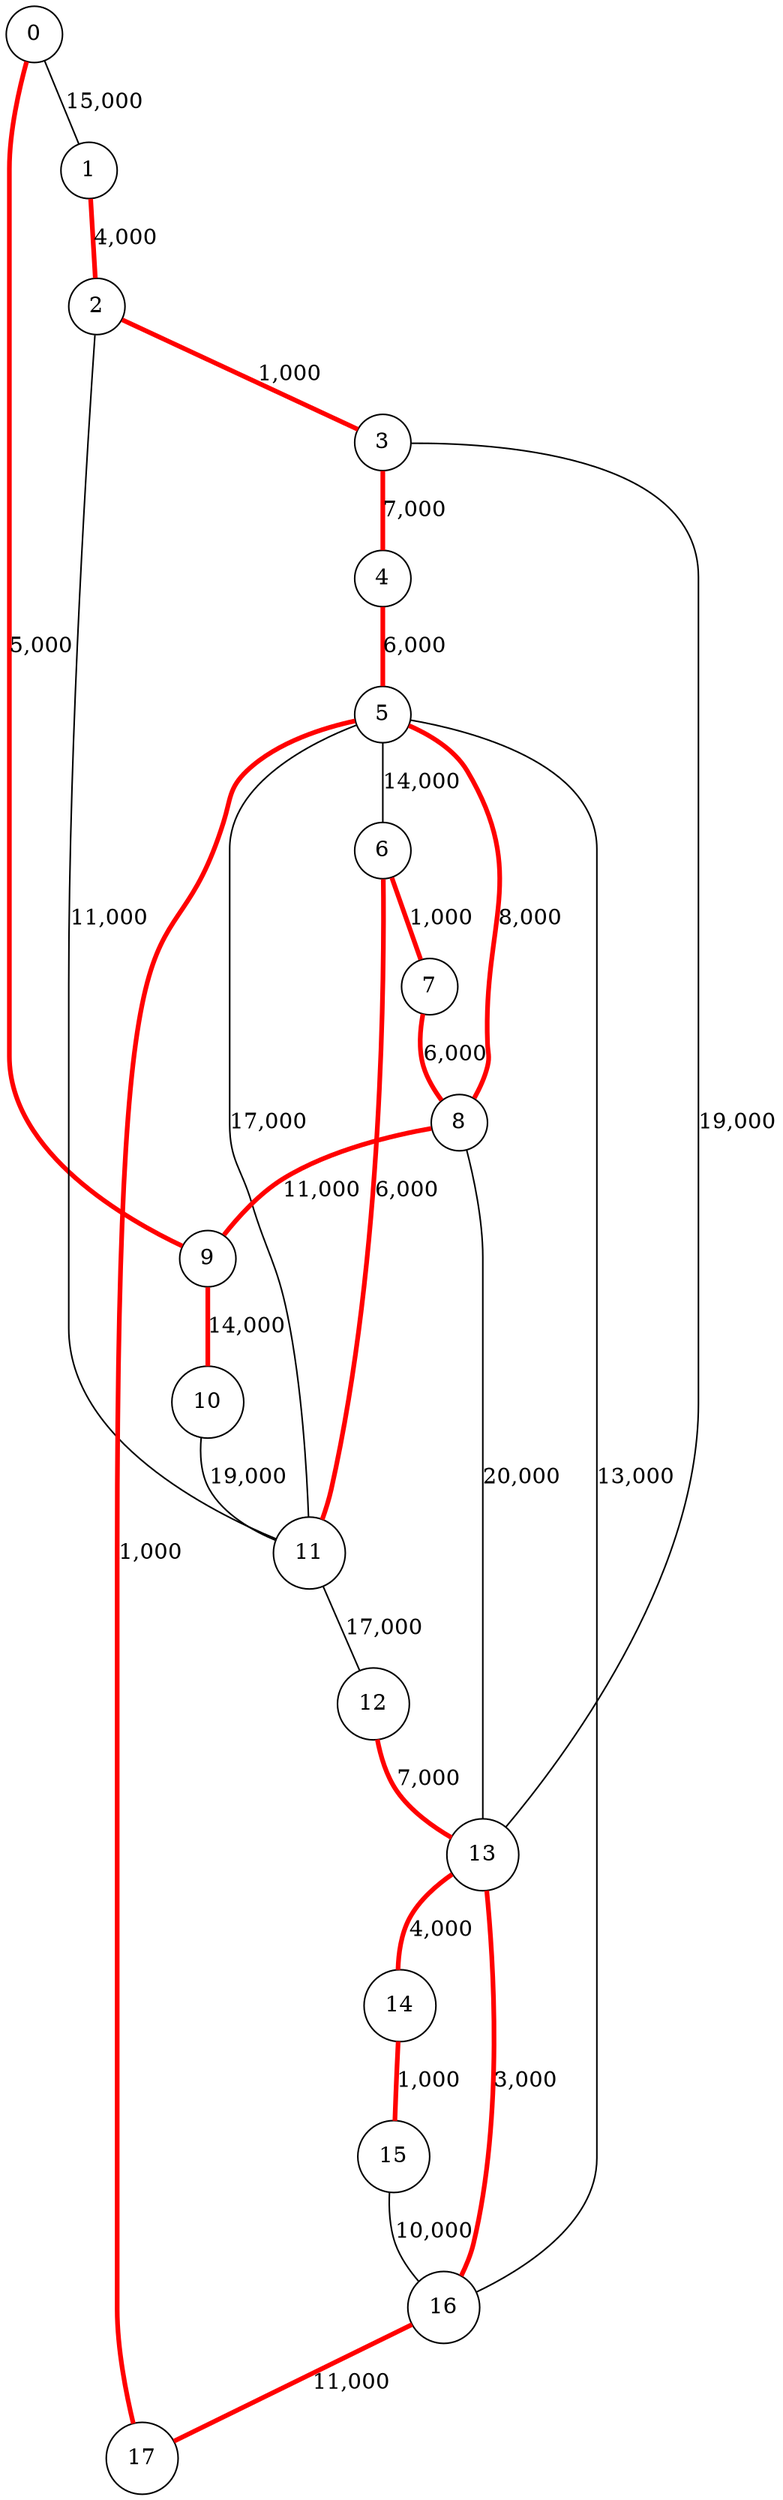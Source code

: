 graph G {
  overlap=false; splines=true; fontsize=10;
  0 [shape=circle];
  1 [shape=circle];
  2 [shape=circle];
  3 [shape=circle];
  4 [shape=circle];
  5 [shape=circle];
  6 [shape=circle];
  7 [shape=circle];
  8 [shape=circle];
  9 [shape=circle];
  10 [shape=circle];
  11 [shape=circle];
  12 [shape=circle];
  13 [shape=circle];
  14 [shape=circle];
  15 [shape=circle];
  16 [shape=circle];
  17 [shape=circle];
  0 -- 9 [label="5,000",color=red,penwidth=3];
  0 -- 1 [label="15,000"];
  1 -- 2 [label="4,000",color=red,penwidth=3];
  2 -- 11 [label="11,000"];
  2 -- 3 [label="1,000",color=red,penwidth=3];
  3 -- 4 [label="7,000",color=red,penwidth=3];
  3 -- 13 [label="19,000"];
  4 -- 5 [label="6,000",color=red,penwidth=3];
  5 -- 11 [label="17,000"];
  5 -- 17 [label="1,000",color=red,penwidth=3];
  5 -- 6 [label="14,000"];
  5 -- 16 [label="13,000"];
  5 -- 8 [label="8,000",color=red,penwidth=3];
  6 -- 7 [label="1,000",color=red,penwidth=3];
  6 -- 11 [label="6,000",color=red,penwidth=3];
  7 -- 8 [label="6,000",color=red,penwidth=3];
  8 -- 9 [label="11,000",color=red,penwidth=3];
  8 -- 13 [label="20,000"];
  9 -- 10 [label="14,000",color=red,penwidth=3];
  10 -- 11 [label="19,000"];
  11 -- 12 [label="17,000"];
  12 -- 13 [label="7,000",color=red,penwidth=3];
  13 -- 16 [label="3,000",color=red,penwidth=3];
  13 -- 14 [label="4,000",color=red,penwidth=3];
  14 -- 15 [label="1,000",color=red,penwidth=3];
  15 -- 16 [label="10,000"];
  16 -- 17 [label="11,000",color=red,penwidth=3];
}
